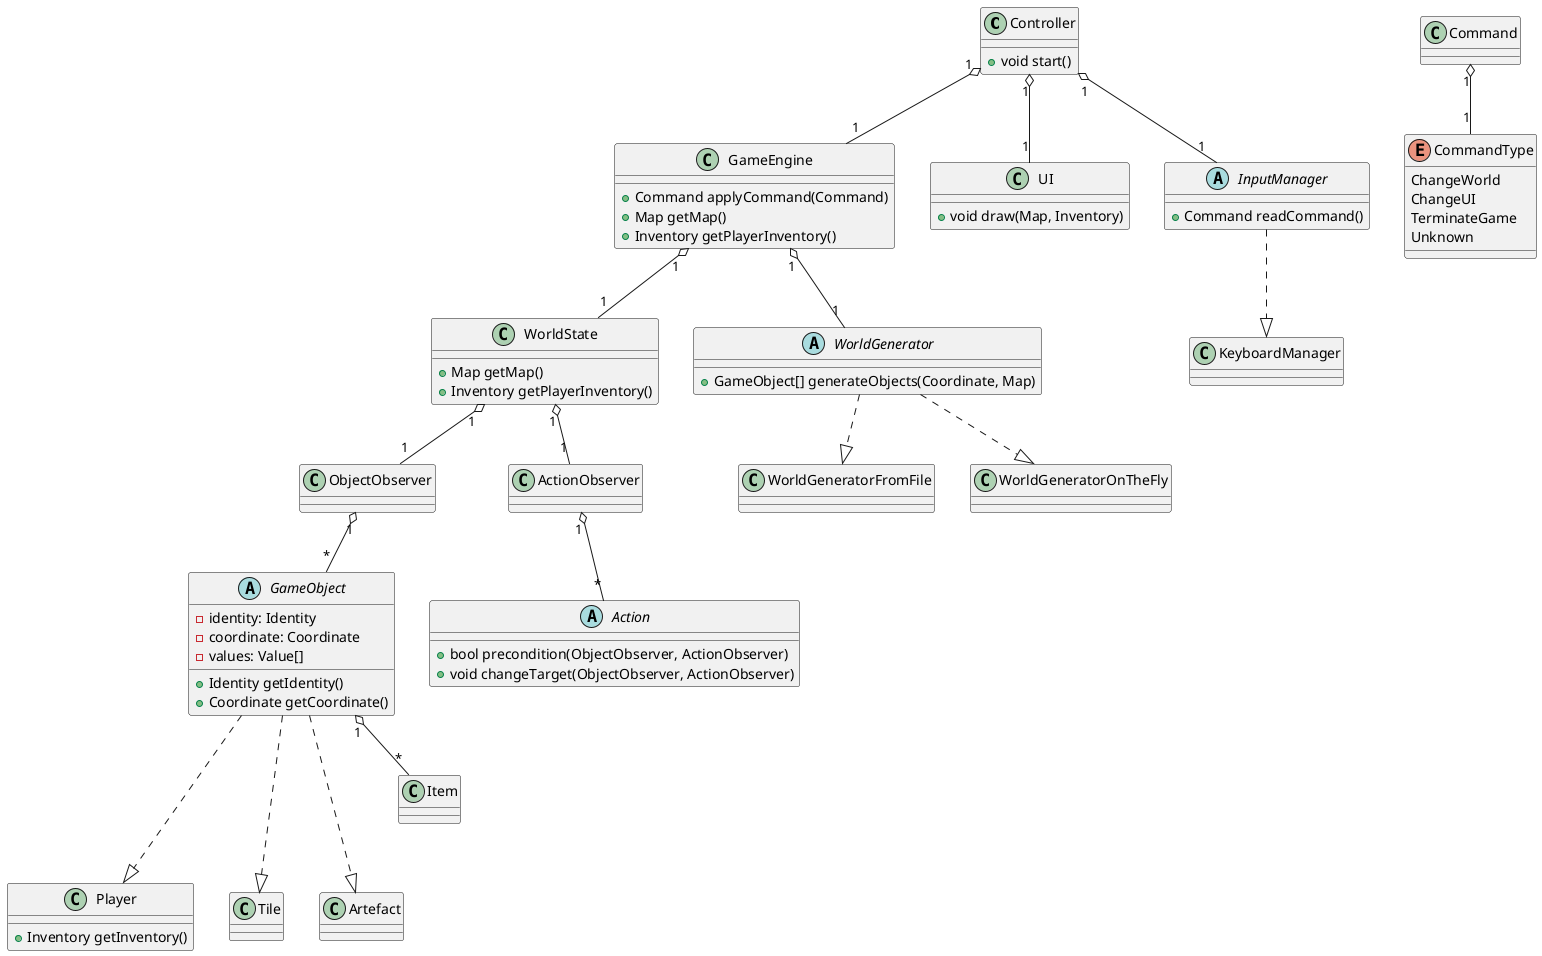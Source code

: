 @startuml
'https://plantuml.com/class-diagram

'The main class controlling game logic, UI and user input.
class Controller {
'Start game.
+ void start()
}

Controller "1" o-- "1" GameEngine
Controller "1" o-- "1" UI
Controller "1" o-- "1" InputManager

'INPUT SECTION:
abstract InputManager {
'This function waits for user input and returns Command.
+Command readCommand()
}

InputManager -.|> KeyboardManager

class Command {
}

Command "1" o-- "1" CommandType

enum CommandType {
ChangeWorld
ChangeUI
TerminateGame
Unknown
}

'UI SECTION:

class UI {
'Draws game, based on Map and Inventory information.
+void draw(Map, Inventory)
}

'WORLD LOGIC SECTION

class GameEngine {
'Takes Action from Controller and apply it to WorldState.
+ Command applyCommand(Command)
'Get Map, based on WorldState.
+ Map getMap()
'Get Inventory of Player, based on WorldState.
+ Inventory getPlayerInventory()
}

GameEngine "1" o-- "1" WorldState
GameEngine "1" o-- "1" WorldGenerator

abstract WorldGenerator {
'Return GameObjects on new Coordinate, using information from Map.
+ GameObject[] generateObjects(Coordinate, Map)
}

WorldGenerator -.|> WorldGeneratorFromFile
WorldGenerator -.|> WorldGeneratorOnTheFly

class WorldState {
'Return Map.
+ Map getMap()
'Return Inventory of Player.
+ Inventory getPlayerInventory()
}

WorldState "1" o-- "1" ObjectObserver
ObjectObserver "1" o-- "*" GameObject


'Object is something with Coordinate, Item[], Action[]
abstract class GameObject {
- identity: Identity
+ Identity getIdentity()
- coordinate: Coordinate
+ Coordinate getCoordinate()
- values: Value[]
}

'Player is self-explaining
class Player {
+Inventory getInventory()
}
'Tile is something like floor, each coordinate has to have one Tile
class Tile
'Artefact is something able to hold Item (like chest or just item).
'It is required because Item is not GameObject.
class Artefact

GameObject --.|> Tile
GameObject --.|> Player
GameObject --.|> Artefact

'Item is self-explaining
class Item
'Action is attempt of GameObject to change the World (including itself)
abstract class Action {
+ bool precondition(ObjectObserver, ActionObserver)
+ void changeTarget(ObjectObserver, ActionObserver)
}

GameObject "1" o-- "*" Item

WorldState "1" o-- "1" ActionObserver
ActionObserver "1" o-- "*" Action

@enduml